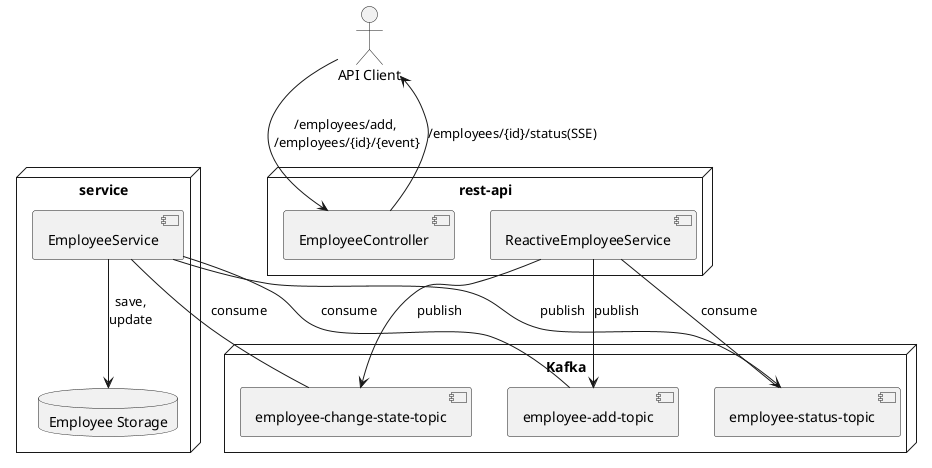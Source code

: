 @startuml

actor "API Client"

node "rest-api" {
  [EmployeeController]
  [ReactiveEmployeeService]
}

node "service" {
    [EmployeeService]
    database "Employee Storage"
}

node "Kafka" {
  [employee-add-topic]
  [employee-change-state-topic]
  [employee-status-topic]
}

[API Client] --> [EmployeeController] : /employees/add, \n/employees/{id}/{event}
[EmployeeController] --> [API Client] : /employees/{id}/status(SSE)
[ReactiveEmployeeService] --> [employee-add-topic] : publish
[ReactiveEmployeeService] --> [employee-change-state-topic] : publish
[ReactiveEmployeeService] - [employee-status-topic] : consume
[EmployeeService] - [employee-add-topic] : consume
[EmployeeService] - [employee-change-state-topic] : consume
[EmployeeService] --> [employee-status-topic] : publish
[EmployeeService] --> [Employee Storage] : save,\nupdate

@enduml